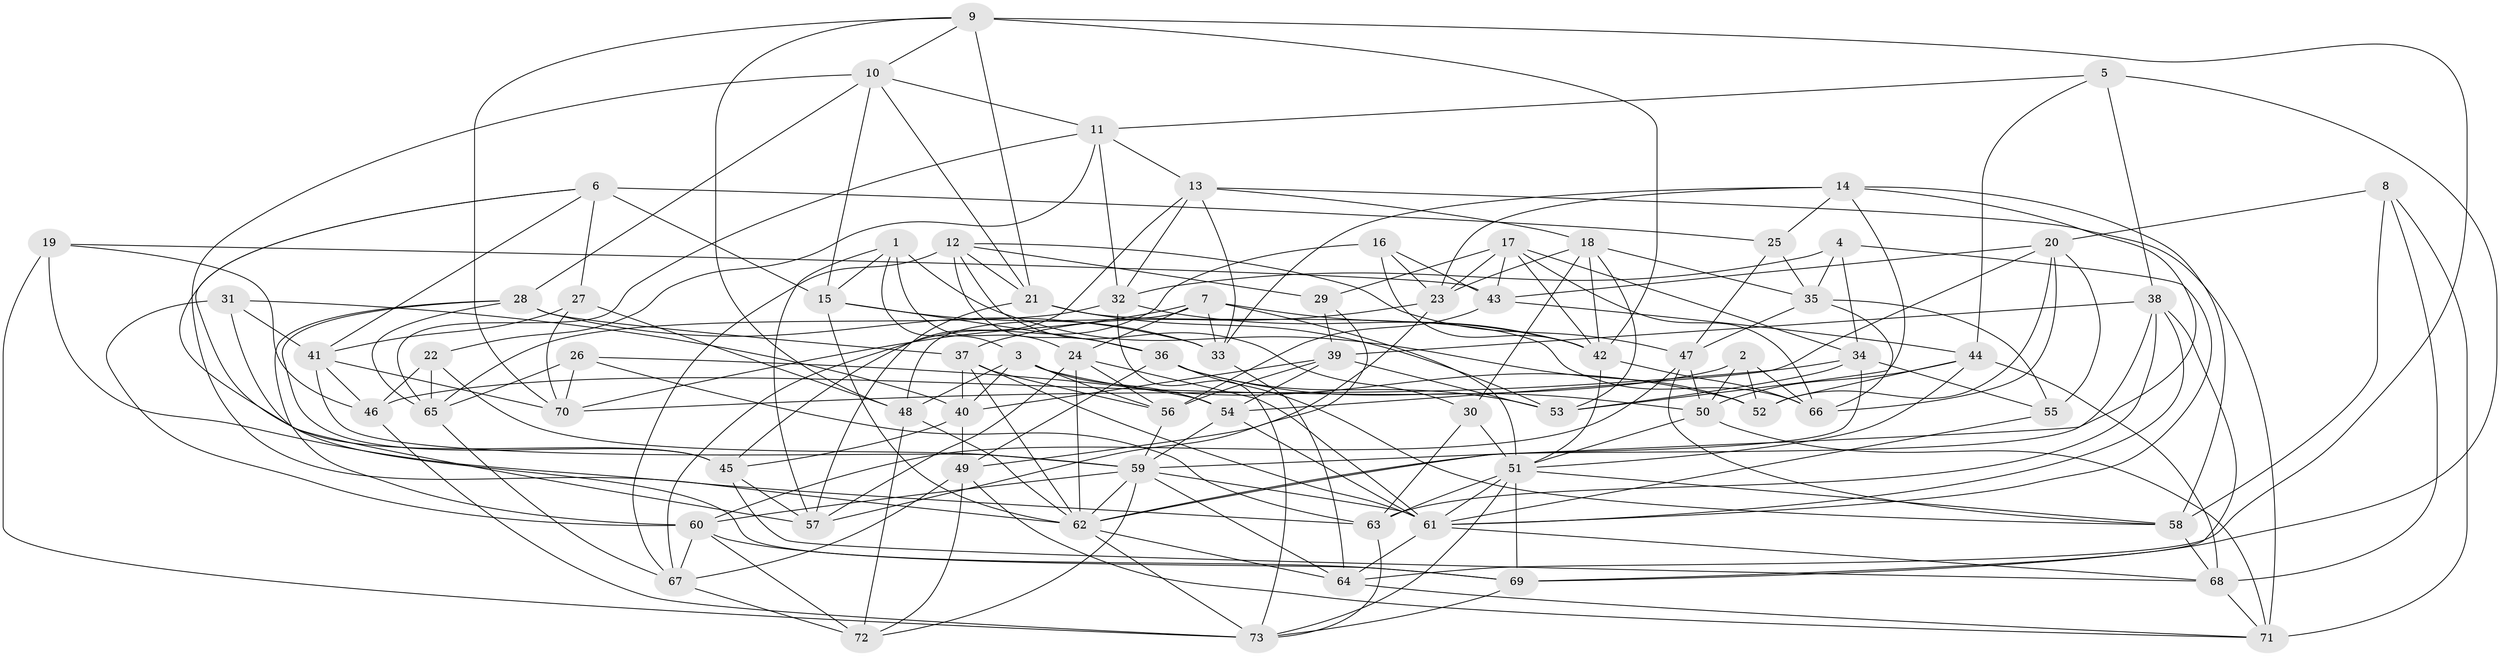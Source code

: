 // original degree distribution, {4: 1.0}
// Generated by graph-tools (version 1.1) at 2025/50/03/09/25 03:50:48]
// undirected, 73 vertices, 213 edges
graph export_dot {
graph [start="1"]
  node [color=gray90,style=filled];
  1;
  2;
  3;
  4;
  5;
  6;
  7;
  8;
  9;
  10;
  11;
  12;
  13;
  14;
  15;
  16;
  17;
  18;
  19;
  20;
  21;
  22;
  23;
  24;
  25;
  26;
  27;
  28;
  29;
  30;
  31;
  32;
  33;
  34;
  35;
  36;
  37;
  38;
  39;
  40;
  41;
  42;
  43;
  44;
  45;
  46;
  47;
  48;
  49;
  50;
  51;
  52;
  53;
  54;
  55;
  56;
  57;
  58;
  59;
  60;
  61;
  62;
  63;
  64;
  65;
  66;
  67;
  68;
  69;
  70;
  71;
  72;
  73;
  1 -- 3 [weight=1.0];
  1 -- 15 [weight=1.0];
  1 -- 24 [weight=1.0];
  1 -- 52 [weight=2.0];
  1 -- 57 [weight=1.0];
  2 -- 46 [weight=1.0];
  2 -- 50 [weight=1.0];
  2 -- 52 [weight=1.0];
  2 -- 66 [weight=1.0];
  3 -- 40 [weight=1.0];
  3 -- 48 [weight=1.0];
  3 -- 52 [weight=1.0];
  3 -- 54 [weight=1.0];
  3 -- 56 [weight=1.0];
  4 -- 32 [weight=1.0];
  4 -- 34 [weight=1.0];
  4 -- 35 [weight=1.0];
  4 -- 61 [weight=1.0];
  5 -- 11 [weight=1.0];
  5 -- 38 [weight=1.0];
  5 -- 44 [weight=1.0];
  5 -- 69 [weight=1.0];
  6 -- 15 [weight=1.0];
  6 -- 25 [weight=1.0];
  6 -- 27 [weight=1.0];
  6 -- 41 [weight=1.0];
  6 -- 45 [weight=1.0];
  6 -- 69 [weight=1.0];
  7 -- 24 [weight=1.0];
  7 -- 33 [weight=1.0];
  7 -- 42 [weight=1.0];
  7 -- 48 [weight=1.0];
  7 -- 51 [weight=1.0];
  7 -- 70 [weight=1.0];
  8 -- 20 [weight=1.0];
  8 -- 58 [weight=1.0];
  8 -- 68 [weight=1.0];
  8 -- 71 [weight=1.0];
  9 -- 10 [weight=1.0];
  9 -- 21 [weight=1.0];
  9 -- 42 [weight=1.0];
  9 -- 48 [weight=1.0];
  9 -- 64 [weight=1.0];
  9 -- 70 [weight=1.0];
  10 -- 11 [weight=1.0];
  10 -- 15 [weight=1.0];
  10 -- 21 [weight=1.0];
  10 -- 28 [weight=1.0];
  10 -- 62 [weight=1.0];
  11 -- 13 [weight=1.0];
  11 -- 22 [weight=1.0];
  11 -- 32 [weight=1.0];
  11 -- 65 [weight=1.0];
  12 -- 21 [weight=1.0];
  12 -- 29 [weight=1.0];
  12 -- 30 [weight=1.0];
  12 -- 36 [weight=1.0];
  12 -- 47 [weight=1.0];
  12 -- 67 [weight=1.0];
  13 -- 18 [weight=1.0];
  13 -- 32 [weight=1.0];
  13 -- 33 [weight=1.0];
  13 -- 45 [weight=1.0];
  13 -- 71 [weight=1.0];
  14 -- 23 [weight=1.0];
  14 -- 25 [weight=1.0];
  14 -- 33 [weight=1.0];
  14 -- 53 [weight=1.0];
  14 -- 58 [weight=1.0];
  14 -- 59 [weight=1.0];
  15 -- 33 [weight=1.0];
  15 -- 36 [weight=1.0];
  15 -- 62 [weight=1.0];
  16 -- 23 [weight=1.0];
  16 -- 42 [weight=1.0];
  16 -- 43 [weight=1.0];
  16 -- 67 [weight=1.0];
  17 -- 23 [weight=1.0];
  17 -- 29 [weight=1.0];
  17 -- 34 [weight=1.0];
  17 -- 42 [weight=1.0];
  17 -- 43 [weight=1.0];
  17 -- 66 [weight=1.0];
  18 -- 23 [weight=1.0];
  18 -- 30 [weight=1.0];
  18 -- 35 [weight=1.0];
  18 -- 42 [weight=1.0];
  18 -- 53 [weight=1.0];
  19 -- 43 [weight=1.0];
  19 -- 46 [weight=1.0];
  19 -- 63 [weight=1.0];
  19 -- 73 [weight=1.0];
  20 -- 43 [weight=1.0];
  20 -- 52 [weight=1.0];
  20 -- 54 [weight=1.0];
  20 -- 55 [weight=1.0];
  20 -- 66 [weight=1.0];
  21 -- 53 [weight=1.0];
  21 -- 57 [weight=1.0];
  21 -- 66 [weight=1.0];
  22 -- 46 [weight=1.0];
  22 -- 59 [weight=1.0];
  22 -- 65 [weight=1.0];
  23 -- 37 [weight=1.0];
  23 -- 49 [weight=1.0];
  24 -- 56 [weight=1.0];
  24 -- 57 [weight=1.0];
  24 -- 61 [weight=1.0];
  24 -- 62 [weight=1.0];
  25 -- 35 [weight=1.0];
  25 -- 47 [weight=1.0];
  26 -- 54 [weight=1.0];
  26 -- 63 [weight=1.0];
  26 -- 65 [weight=1.0];
  26 -- 70 [weight=1.0];
  27 -- 41 [weight=1.0];
  27 -- 48 [weight=1.0];
  27 -- 70 [weight=1.0];
  28 -- 33 [weight=1.0];
  28 -- 37 [weight=1.0];
  28 -- 45 [weight=1.0];
  28 -- 60 [weight=1.0];
  28 -- 65 [weight=1.0];
  29 -- 39 [weight=1.0];
  29 -- 57 [weight=1.0];
  30 -- 51 [weight=1.0];
  30 -- 63 [weight=1.0];
  31 -- 40 [weight=1.0];
  31 -- 41 [weight=1.0];
  31 -- 57 [weight=1.0];
  31 -- 60 [weight=1.0];
  32 -- 42 [weight=1.0];
  32 -- 65 [weight=1.0];
  32 -- 73 [weight=1.0];
  33 -- 64 [weight=1.0];
  34 -- 53 [weight=1.0];
  34 -- 55 [weight=1.0];
  34 -- 62 [weight=1.0];
  34 -- 70 [weight=1.0];
  35 -- 47 [weight=1.0];
  35 -- 55 [weight=1.0];
  35 -- 66 [weight=1.0];
  36 -- 49 [weight=1.0];
  36 -- 50 [weight=1.0];
  36 -- 53 [weight=1.0];
  36 -- 58 [weight=1.0];
  37 -- 40 [weight=1.0];
  37 -- 56 [weight=1.0];
  37 -- 61 [weight=1.0];
  37 -- 62 [weight=1.0];
  38 -- 39 [weight=1.0];
  38 -- 61 [weight=1.0];
  38 -- 62 [weight=1.0];
  38 -- 63 [weight=1.0];
  38 -- 69 [weight=1.0];
  39 -- 40 [weight=1.0];
  39 -- 53 [weight=1.0];
  39 -- 54 [weight=1.0];
  39 -- 56 [weight=1.0];
  40 -- 45 [weight=1.0];
  40 -- 49 [weight=1.0];
  41 -- 46 [weight=1.0];
  41 -- 59 [weight=1.0];
  41 -- 70 [weight=1.0];
  42 -- 51 [weight=1.0];
  42 -- 66 [weight=1.0];
  43 -- 44 [weight=1.0];
  43 -- 56 [weight=1.0];
  44 -- 50 [weight=1.0];
  44 -- 51 [weight=1.0];
  44 -- 52 [weight=1.0];
  44 -- 68 [weight=1.0];
  45 -- 57 [weight=1.0];
  45 -- 68 [weight=1.0];
  46 -- 73 [weight=2.0];
  47 -- 50 [weight=1.0];
  47 -- 58 [weight=1.0];
  47 -- 60 [weight=1.0];
  48 -- 62 [weight=1.0];
  48 -- 72 [weight=1.0];
  49 -- 67 [weight=1.0];
  49 -- 71 [weight=1.0];
  49 -- 72 [weight=1.0];
  50 -- 51 [weight=1.0];
  50 -- 71 [weight=1.0];
  51 -- 58 [weight=1.0];
  51 -- 61 [weight=1.0];
  51 -- 63 [weight=1.0];
  51 -- 69 [weight=1.0];
  51 -- 73 [weight=1.0];
  54 -- 59 [weight=1.0];
  54 -- 61 [weight=1.0];
  55 -- 61 [weight=1.0];
  56 -- 59 [weight=1.0];
  58 -- 68 [weight=1.0];
  59 -- 60 [weight=1.0];
  59 -- 61 [weight=1.0];
  59 -- 62 [weight=1.0];
  59 -- 64 [weight=1.0];
  59 -- 72 [weight=1.0];
  60 -- 67 [weight=1.0];
  60 -- 69 [weight=1.0];
  60 -- 72 [weight=2.0];
  61 -- 64 [weight=1.0];
  61 -- 68 [weight=1.0];
  62 -- 64 [weight=1.0];
  62 -- 73 [weight=1.0];
  63 -- 73 [weight=1.0];
  64 -- 71 [weight=1.0];
  65 -- 67 [weight=1.0];
  67 -- 72 [weight=1.0];
  68 -- 71 [weight=1.0];
  69 -- 73 [weight=1.0];
}
